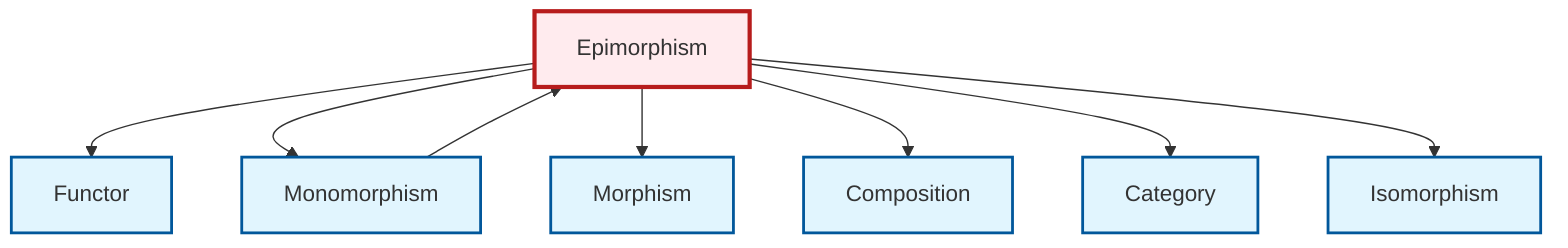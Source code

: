graph TD
    classDef definition fill:#e1f5fe,stroke:#01579b,stroke-width:2px
    classDef theorem fill:#f3e5f5,stroke:#4a148c,stroke-width:2px
    classDef axiom fill:#fff3e0,stroke:#e65100,stroke-width:2px
    classDef example fill:#e8f5e9,stroke:#1b5e20,stroke-width:2px
    classDef current fill:#ffebee,stroke:#b71c1c,stroke-width:3px
    def-category["Category"]:::definition
    def-functor["Functor"]:::definition
    def-composition["Composition"]:::definition
    def-isomorphism["Isomorphism"]:::definition
    def-epimorphism["Epimorphism"]:::definition
    def-monomorphism["Monomorphism"]:::definition
    def-morphism["Morphism"]:::definition
    def-epimorphism --> def-functor
    def-epimorphism --> def-monomorphism
    def-epimorphism --> def-morphism
    def-monomorphism --> def-epimorphism
    def-epimorphism --> def-composition
    def-epimorphism --> def-category
    def-epimorphism --> def-isomorphism
    class def-epimorphism current